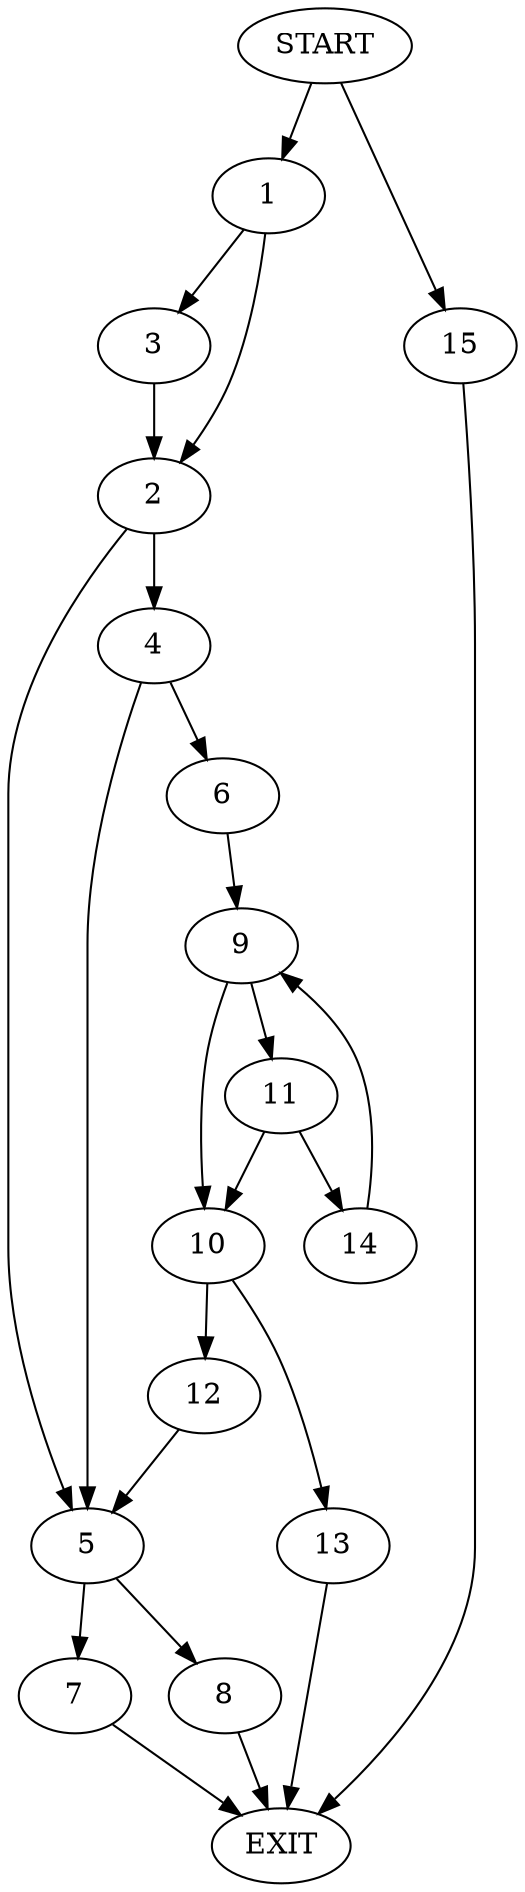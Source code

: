 digraph {
0 [label="START"]
16 [label="EXIT"]
0 -> 1
1 -> 2
1 -> 3
3 -> 2
2 -> 4
2 -> 5
4 -> 6
4 -> 5
5 -> 7
5 -> 8
6 -> 9
9 -> 10
9 -> 11
10 -> 12
10 -> 13
11 -> 10
11 -> 14
14 -> 9
13 -> 16
12 -> 5
8 -> 16
7 -> 16
0 -> 15
15 -> 16
}
